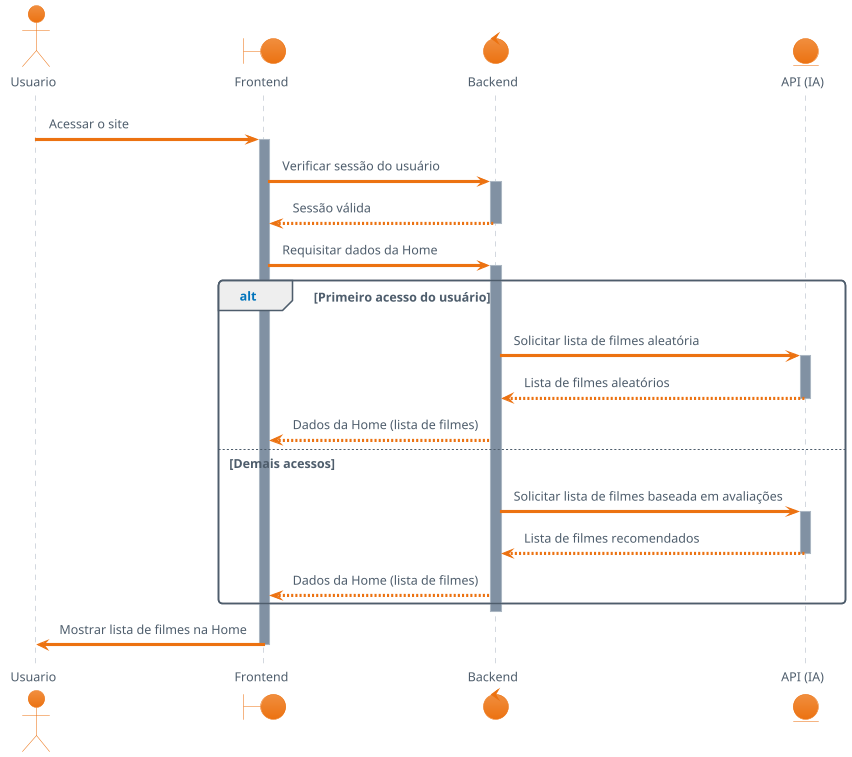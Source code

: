 @startuml
!theme aws-orange
actor Usuario
boundary Frontend
control Backend
entity "API (IA)" as IA

Usuario -> Frontend: Acessar o site
activate Frontend
Frontend -> Backend: Verificar sessão do usuário
activate Backend
Backend --> Frontend: Sessão válida
deactivate Backend

Frontend -> Backend: Requisitar dados da Home
activate Backend
alt Primeiro acesso do usuário
    Backend -> IA: Solicitar lista de filmes aleatória
    activate IA
    IA --> Backend: Lista de filmes aleatórios
    deactivate IA
    Backend --> Frontend: Dados da Home (lista de filmes)
else Demais acessos
    Backend -> IA: Solicitar lista de filmes baseada em avaliações
    activate IA
    IA --> Backend: Lista de filmes recomendados
    deactivate IA
    Backend --> Frontend: Dados da Home (lista de filmes)
end
deactivate Backend

Frontend -> Usuario: Mostrar lista de filmes na Home
deactivate Frontend
@enduml